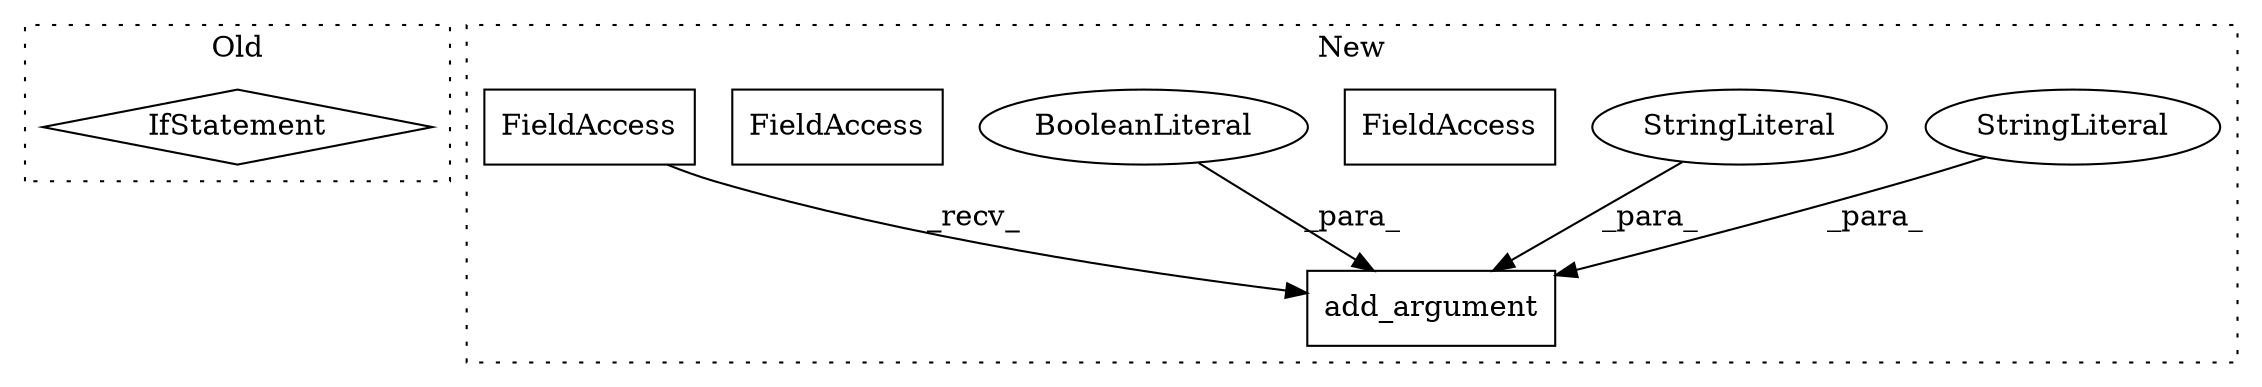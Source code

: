 digraph G {
subgraph cluster0 {
1 [label="IfStatement" a="25" s="1429,1476" l="4,2" shape="diamond"];
label = "Old";
style="dotted";
}
subgraph cluster1 {
2 [label="add_argument" a="32" s="884,961" l="13,1" shape="box"];
3 [label="StringLiteral" a="45" s="921" l="40" shape="ellipse"];
4 [label="StringLiteral" a="45" s="897" l="13" shape="ellipse"];
5 [label="FieldAccess" a="22" s="863" l="20" shape="box"];
6 [label="BooleanLiteral" a="9" s="915" l="5" shape="ellipse"];
7 [label="FieldAccess" a="22" s="757" l="20" shape="box"];
8 [label="FieldAccess" a="22" s="863" l="20" shape="box"];
label = "New";
style="dotted";
}
3 -> 2 [label="_para_"];
4 -> 2 [label="_para_"];
6 -> 2 [label="_para_"];
8 -> 2 [label="_recv_"];
}